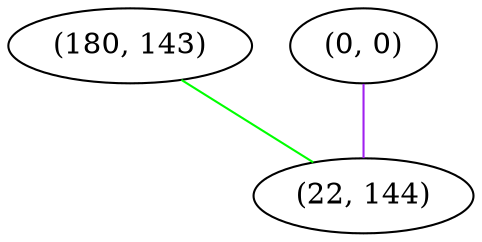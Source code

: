 graph "" {
"(180, 143)";
"(0, 0)";
"(22, 144)";
"(180, 143)" -- "(22, 144)"  [color=green, key=0, weight=2];
"(0, 0)" -- "(22, 144)"  [color=purple, key=0, weight=4];
}
